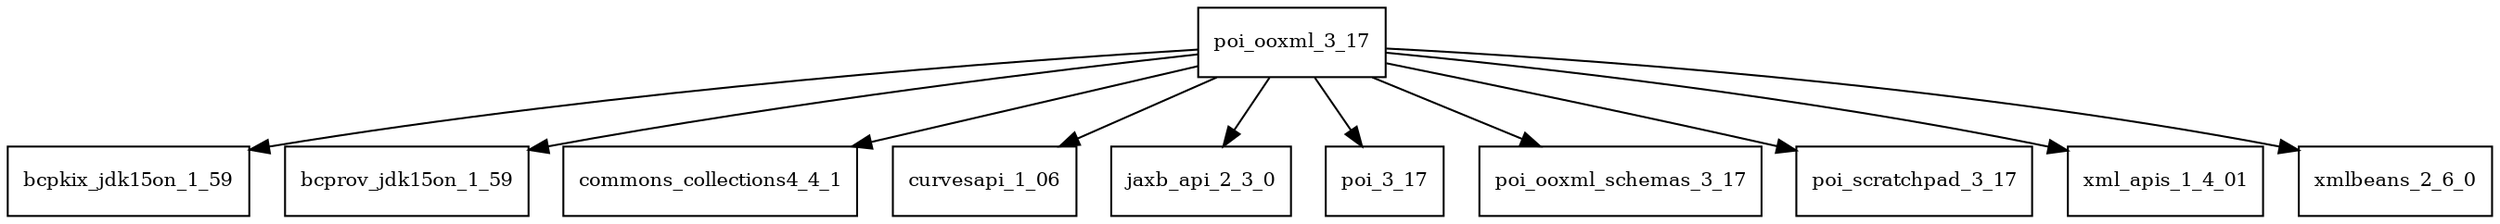 digraph poi_ooxml_3_17_dependencies {
  node [shape = box, fontsize=10.0];
  poi_ooxml_3_17 -> bcpkix_jdk15on_1_59;
  poi_ooxml_3_17 -> bcprov_jdk15on_1_59;
  poi_ooxml_3_17 -> commons_collections4_4_1;
  poi_ooxml_3_17 -> curvesapi_1_06;
  poi_ooxml_3_17 -> jaxb_api_2_3_0;
  poi_ooxml_3_17 -> poi_3_17;
  poi_ooxml_3_17 -> poi_ooxml_schemas_3_17;
  poi_ooxml_3_17 -> poi_scratchpad_3_17;
  poi_ooxml_3_17 -> xml_apis_1_4_01;
  poi_ooxml_3_17 -> xmlbeans_2_6_0;
}
